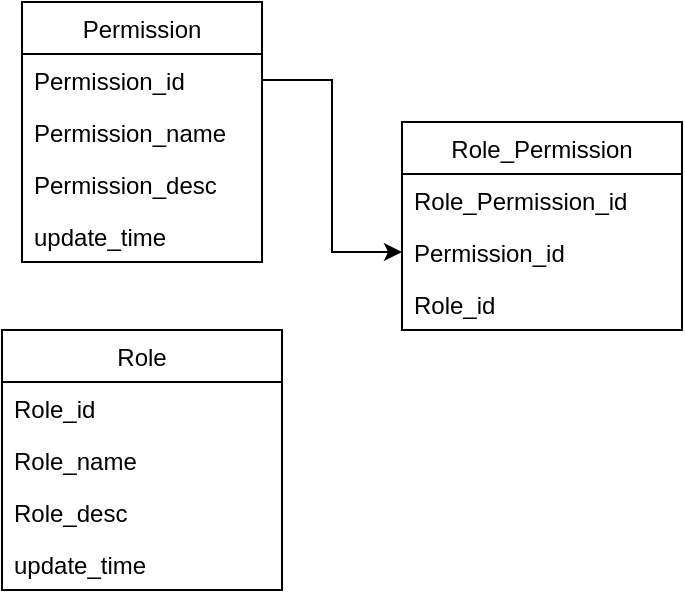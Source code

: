 <mxfile version="13.10.2" type="github"><diagram id="xl6M9EQaSiFgEsb6ymEG" name="Page-1"><mxGraphModel dx="926" dy="551" grid="1" gridSize="10" guides="1" tooltips="1" connect="1" arrows="1" fold="1" page="1" pageScale="1" pageWidth="850" pageHeight="1100" math="0" shadow="0"><root><mxCell id="0"/><mxCell id="1" parent="0"/><mxCell id="GCJxB1RPTs2br_yxcwbv-2" value="Permission" style="swimlane;fontStyle=0;childLayout=stackLayout;horizontal=1;startSize=26;fillColor=none;horizontalStack=0;resizeParent=1;resizeParentMax=0;resizeLast=0;collapsible=1;marginBottom=0;" vertex="1" parent="1"><mxGeometry x="90" y="220" width="120" height="130" as="geometry"><mxRectangle x="120" y="280" width="90" height="26" as="alternateBounds"/></mxGeometry></mxCell><mxCell id="GCJxB1RPTs2br_yxcwbv-3" value="Permission_id" style="text;strokeColor=none;fillColor=none;align=left;verticalAlign=top;spacingLeft=4;spacingRight=4;overflow=hidden;rotatable=0;points=[[0,0.5],[1,0.5]];portConstraint=eastwest;" vertex="1" parent="GCJxB1RPTs2br_yxcwbv-2"><mxGeometry y="26" width="120" height="26" as="geometry"/></mxCell><mxCell id="GCJxB1RPTs2br_yxcwbv-4" value="Permission_name" style="text;strokeColor=none;fillColor=none;align=left;verticalAlign=top;spacingLeft=4;spacingRight=4;overflow=hidden;rotatable=0;points=[[0,0.5],[1,0.5]];portConstraint=eastwest;" vertex="1" parent="GCJxB1RPTs2br_yxcwbv-2"><mxGeometry y="52" width="120" height="26" as="geometry"/></mxCell><mxCell id="GCJxB1RPTs2br_yxcwbv-6" value="Permission_desc" style="text;strokeColor=none;fillColor=none;align=left;verticalAlign=top;spacingLeft=4;spacingRight=4;overflow=hidden;rotatable=0;points=[[0,0.5],[1,0.5]];portConstraint=eastwest;" vertex="1" parent="GCJxB1RPTs2br_yxcwbv-2"><mxGeometry y="78" width="120" height="26" as="geometry"/></mxCell><mxCell id="GCJxB1RPTs2br_yxcwbv-5" value="update_time" style="text;strokeColor=none;fillColor=none;align=left;verticalAlign=top;spacingLeft=4;spacingRight=4;overflow=hidden;rotatable=0;points=[[0,0.5],[1,0.5]];portConstraint=eastwest;" vertex="1" parent="GCJxB1RPTs2br_yxcwbv-2"><mxGeometry y="104" width="120" height="26" as="geometry"/></mxCell><mxCell id="GCJxB1RPTs2br_yxcwbv-7" value="Role_Permission" style="swimlane;fontStyle=0;childLayout=stackLayout;horizontal=1;startSize=26;fillColor=none;horizontalStack=0;resizeParent=1;resizeParentMax=0;resizeLast=0;collapsible=1;marginBottom=0;" vertex="1" parent="1"><mxGeometry x="280" y="280" width="140" height="104" as="geometry"/></mxCell><mxCell id="GCJxB1RPTs2br_yxcwbv-8" value="Role_Permission_id" style="text;strokeColor=none;fillColor=none;align=left;verticalAlign=top;spacingLeft=4;spacingRight=4;overflow=hidden;rotatable=0;points=[[0,0.5],[1,0.5]];portConstraint=eastwest;" vertex="1" parent="GCJxB1RPTs2br_yxcwbv-7"><mxGeometry y="26" width="140" height="26" as="geometry"/></mxCell><mxCell id="GCJxB1RPTs2br_yxcwbv-9" value="Permission_id" style="text;strokeColor=none;fillColor=none;align=left;verticalAlign=top;spacingLeft=4;spacingRight=4;overflow=hidden;rotatable=0;points=[[0,0.5],[1,0.5]];portConstraint=eastwest;" vertex="1" parent="GCJxB1RPTs2br_yxcwbv-7"><mxGeometry y="52" width="140" height="26" as="geometry"/></mxCell><mxCell id="GCJxB1RPTs2br_yxcwbv-10" value="Role_id" style="text;strokeColor=none;fillColor=none;align=left;verticalAlign=top;spacingLeft=4;spacingRight=4;overflow=hidden;rotatable=0;points=[[0,0.5],[1,0.5]];portConstraint=eastwest;" vertex="1" parent="GCJxB1RPTs2br_yxcwbv-7"><mxGeometry y="78" width="140" height="26" as="geometry"/></mxCell><mxCell id="GCJxB1RPTs2br_yxcwbv-12" style="edgeStyle=orthogonalEdgeStyle;rounded=0;orthogonalLoop=1;jettySize=auto;html=1;exitX=1;exitY=0.5;exitDx=0;exitDy=0;entryX=0;entryY=0.5;entryDx=0;entryDy=0;" edge="1" parent="1" source="GCJxB1RPTs2br_yxcwbv-3" target="GCJxB1RPTs2br_yxcwbv-9"><mxGeometry relative="1" as="geometry"/></mxCell><mxCell id="GCJxB1RPTs2br_yxcwbv-13" value="Role" style="swimlane;fontStyle=0;childLayout=stackLayout;horizontal=1;startSize=26;fillColor=none;horizontalStack=0;resizeParent=1;resizeParentMax=0;resizeLast=0;collapsible=1;marginBottom=0;" vertex="1" parent="1"><mxGeometry x="80" y="384" width="140" height="130" as="geometry"/></mxCell><mxCell id="GCJxB1RPTs2br_yxcwbv-14" value="Role_id" style="text;strokeColor=none;fillColor=none;align=left;verticalAlign=top;spacingLeft=4;spacingRight=4;overflow=hidden;rotatable=0;points=[[0,0.5],[1,0.5]];portConstraint=eastwest;" vertex="1" parent="GCJxB1RPTs2br_yxcwbv-13"><mxGeometry y="26" width="140" height="26" as="geometry"/></mxCell><mxCell id="GCJxB1RPTs2br_yxcwbv-15" value="Role_name" style="text;strokeColor=none;fillColor=none;align=left;verticalAlign=top;spacingLeft=4;spacingRight=4;overflow=hidden;rotatable=0;points=[[0,0.5],[1,0.5]];portConstraint=eastwest;" vertex="1" parent="GCJxB1RPTs2br_yxcwbv-13"><mxGeometry y="52" width="140" height="26" as="geometry"/></mxCell><mxCell id="GCJxB1RPTs2br_yxcwbv-16" value="Role_desc" style="text;strokeColor=none;fillColor=none;align=left;verticalAlign=top;spacingLeft=4;spacingRight=4;overflow=hidden;rotatable=0;points=[[0,0.5],[1,0.5]];portConstraint=eastwest;" vertex="1" parent="GCJxB1RPTs2br_yxcwbv-13"><mxGeometry y="78" width="140" height="26" as="geometry"/></mxCell><mxCell id="GCJxB1RPTs2br_yxcwbv-17" value="update_time" style="text;strokeColor=none;fillColor=none;align=left;verticalAlign=top;spacingLeft=4;spacingRight=4;overflow=hidden;rotatable=0;points=[[0,0.5],[1,0.5]];portConstraint=eastwest;" vertex="1" parent="GCJxB1RPTs2br_yxcwbv-13"><mxGeometry y="104" width="140" height="26" as="geometry"/></mxCell></root></mxGraphModel></diagram></mxfile>